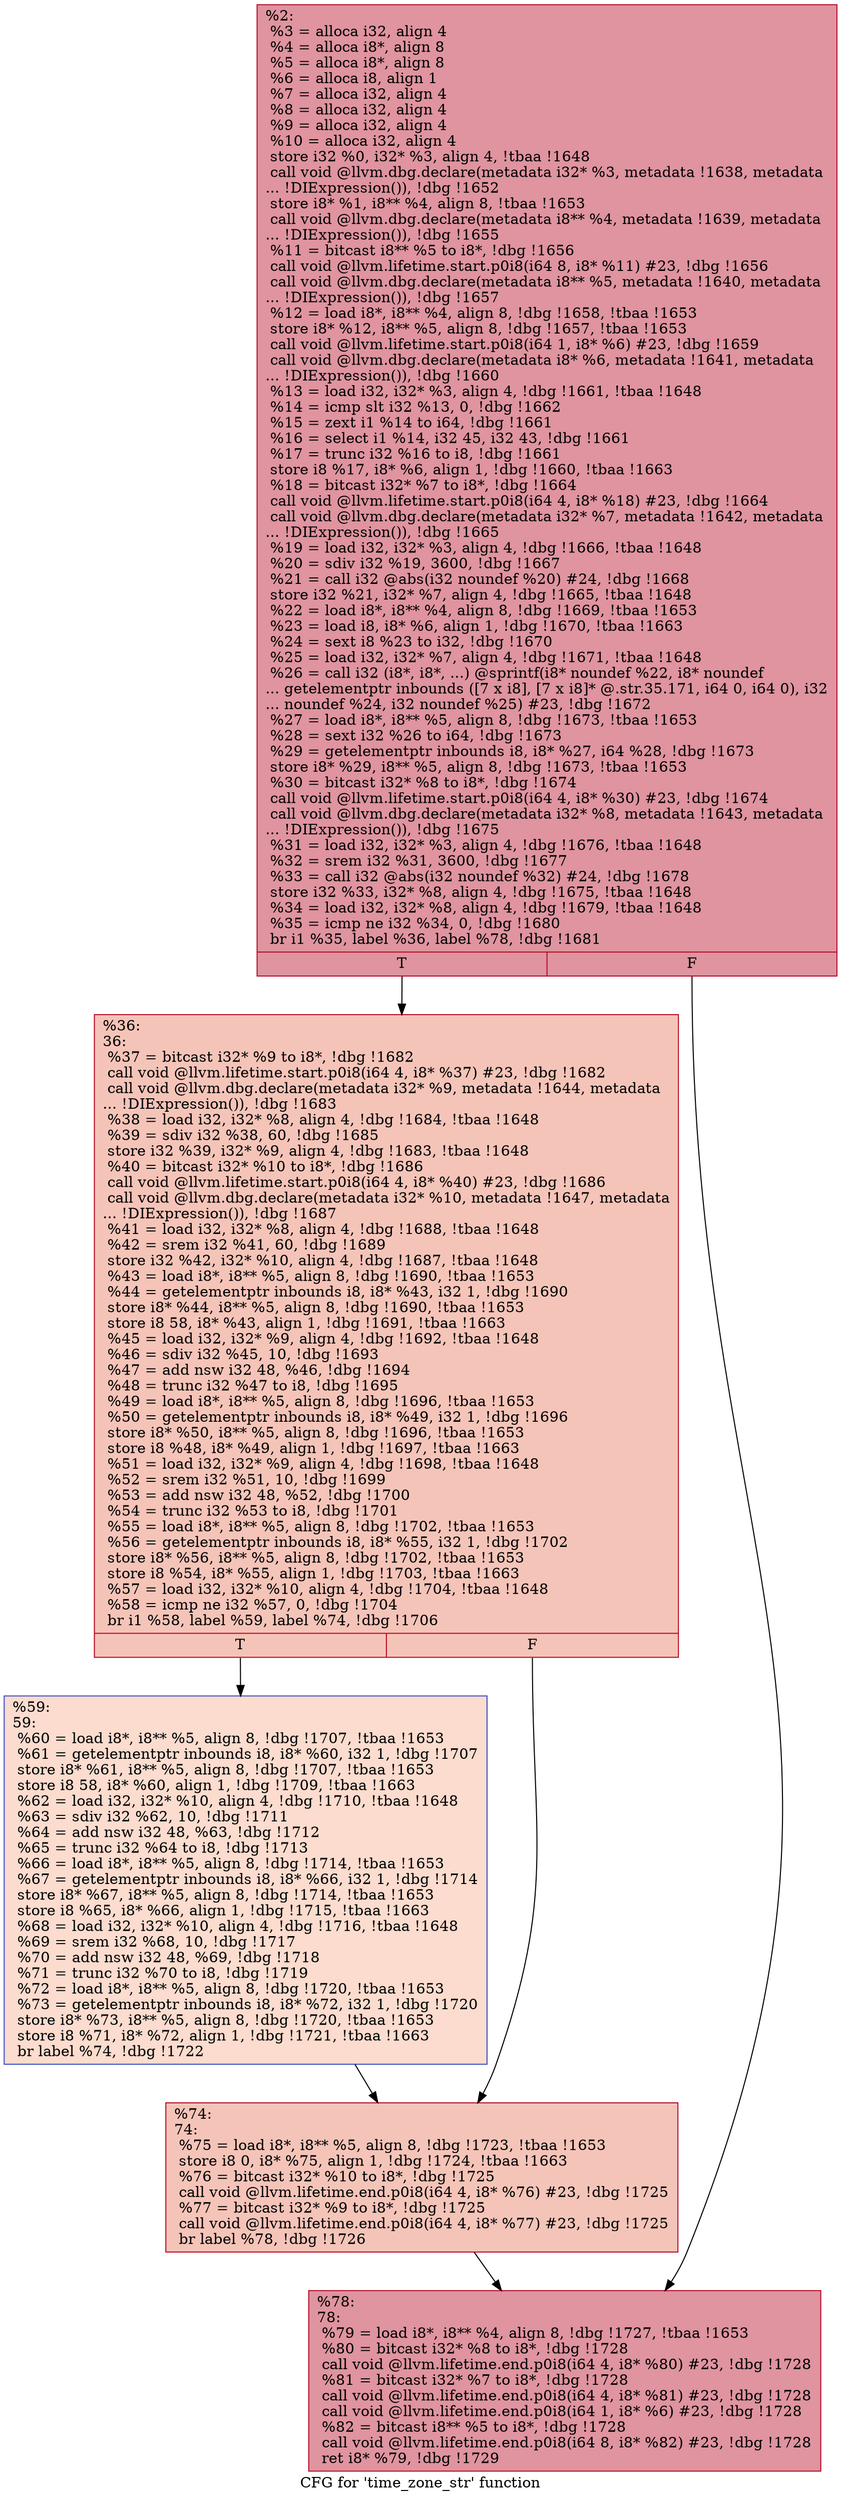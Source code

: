 digraph "CFG for 'time_zone_str' function" {
	label="CFG for 'time_zone_str' function";

	Node0x16e21a0 [shape=record,color="#b70d28ff", style=filled, fillcolor="#b70d2870",label="{%2:\l  %3 = alloca i32, align 4\l  %4 = alloca i8*, align 8\l  %5 = alloca i8*, align 8\l  %6 = alloca i8, align 1\l  %7 = alloca i32, align 4\l  %8 = alloca i32, align 4\l  %9 = alloca i32, align 4\l  %10 = alloca i32, align 4\l  store i32 %0, i32* %3, align 4, !tbaa !1648\l  call void @llvm.dbg.declare(metadata i32* %3, metadata !1638, metadata\l... !DIExpression()), !dbg !1652\l  store i8* %1, i8** %4, align 8, !tbaa !1653\l  call void @llvm.dbg.declare(metadata i8** %4, metadata !1639, metadata\l... !DIExpression()), !dbg !1655\l  %11 = bitcast i8** %5 to i8*, !dbg !1656\l  call void @llvm.lifetime.start.p0i8(i64 8, i8* %11) #23, !dbg !1656\l  call void @llvm.dbg.declare(metadata i8** %5, metadata !1640, metadata\l... !DIExpression()), !dbg !1657\l  %12 = load i8*, i8** %4, align 8, !dbg !1658, !tbaa !1653\l  store i8* %12, i8** %5, align 8, !dbg !1657, !tbaa !1653\l  call void @llvm.lifetime.start.p0i8(i64 1, i8* %6) #23, !dbg !1659\l  call void @llvm.dbg.declare(metadata i8* %6, metadata !1641, metadata\l... !DIExpression()), !dbg !1660\l  %13 = load i32, i32* %3, align 4, !dbg !1661, !tbaa !1648\l  %14 = icmp slt i32 %13, 0, !dbg !1662\l  %15 = zext i1 %14 to i64, !dbg !1661\l  %16 = select i1 %14, i32 45, i32 43, !dbg !1661\l  %17 = trunc i32 %16 to i8, !dbg !1661\l  store i8 %17, i8* %6, align 1, !dbg !1660, !tbaa !1663\l  %18 = bitcast i32* %7 to i8*, !dbg !1664\l  call void @llvm.lifetime.start.p0i8(i64 4, i8* %18) #23, !dbg !1664\l  call void @llvm.dbg.declare(metadata i32* %7, metadata !1642, metadata\l... !DIExpression()), !dbg !1665\l  %19 = load i32, i32* %3, align 4, !dbg !1666, !tbaa !1648\l  %20 = sdiv i32 %19, 3600, !dbg !1667\l  %21 = call i32 @abs(i32 noundef %20) #24, !dbg !1668\l  store i32 %21, i32* %7, align 4, !dbg !1665, !tbaa !1648\l  %22 = load i8*, i8** %4, align 8, !dbg !1669, !tbaa !1653\l  %23 = load i8, i8* %6, align 1, !dbg !1670, !tbaa !1663\l  %24 = sext i8 %23 to i32, !dbg !1670\l  %25 = load i32, i32* %7, align 4, !dbg !1671, !tbaa !1648\l  %26 = call i32 (i8*, i8*, ...) @sprintf(i8* noundef %22, i8* noundef\l... getelementptr inbounds ([7 x i8], [7 x i8]* @.str.35.171, i64 0, i64 0), i32\l... noundef %24, i32 noundef %25) #23, !dbg !1672\l  %27 = load i8*, i8** %5, align 8, !dbg !1673, !tbaa !1653\l  %28 = sext i32 %26 to i64, !dbg !1673\l  %29 = getelementptr inbounds i8, i8* %27, i64 %28, !dbg !1673\l  store i8* %29, i8** %5, align 8, !dbg !1673, !tbaa !1653\l  %30 = bitcast i32* %8 to i8*, !dbg !1674\l  call void @llvm.lifetime.start.p0i8(i64 4, i8* %30) #23, !dbg !1674\l  call void @llvm.dbg.declare(metadata i32* %8, metadata !1643, metadata\l... !DIExpression()), !dbg !1675\l  %31 = load i32, i32* %3, align 4, !dbg !1676, !tbaa !1648\l  %32 = srem i32 %31, 3600, !dbg !1677\l  %33 = call i32 @abs(i32 noundef %32) #24, !dbg !1678\l  store i32 %33, i32* %8, align 4, !dbg !1675, !tbaa !1648\l  %34 = load i32, i32* %8, align 4, !dbg !1679, !tbaa !1648\l  %35 = icmp ne i32 %34, 0, !dbg !1680\l  br i1 %35, label %36, label %78, !dbg !1681\l|{<s0>T|<s1>F}}"];
	Node0x16e21a0:s0 -> Node0x16e2260;
	Node0x16e21a0:s1 -> Node0x16e2350;
	Node0x16e2260 [shape=record,color="#b70d28ff", style=filled, fillcolor="#e97a5f70",label="{%36:\l36:                                               \l  %37 = bitcast i32* %9 to i8*, !dbg !1682\l  call void @llvm.lifetime.start.p0i8(i64 4, i8* %37) #23, !dbg !1682\l  call void @llvm.dbg.declare(metadata i32* %9, metadata !1644, metadata\l... !DIExpression()), !dbg !1683\l  %38 = load i32, i32* %8, align 4, !dbg !1684, !tbaa !1648\l  %39 = sdiv i32 %38, 60, !dbg !1685\l  store i32 %39, i32* %9, align 4, !dbg !1683, !tbaa !1648\l  %40 = bitcast i32* %10 to i8*, !dbg !1686\l  call void @llvm.lifetime.start.p0i8(i64 4, i8* %40) #23, !dbg !1686\l  call void @llvm.dbg.declare(metadata i32* %10, metadata !1647, metadata\l... !DIExpression()), !dbg !1687\l  %41 = load i32, i32* %8, align 4, !dbg !1688, !tbaa !1648\l  %42 = srem i32 %41, 60, !dbg !1689\l  store i32 %42, i32* %10, align 4, !dbg !1687, !tbaa !1648\l  %43 = load i8*, i8** %5, align 8, !dbg !1690, !tbaa !1653\l  %44 = getelementptr inbounds i8, i8* %43, i32 1, !dbg !1690\l  store i8* %44, i8** %5, align 8, !dbg !1690, !tbaa !1653\l  store i8 58, i8* %43, align 1, !dbg !1691, !tbaa !1663\l  %45 = load i32, i32* %9, align 4, !dbg !1692, !tbaa !1648\l  %46 = sdiv i32 %45, 10, !dbg !1693\l  %47 = add nsw i32 48, %46, !dbg !1694\l  %48 = trunc i32 %47 to i8, !dbg !1695\l  %49 = load i8*, i8** %5, align 8, !dbg !1696, !tbaa !1653\l  %50 = getelementptr inbounds i8, i8* %49, i32 1, !dbg !1696\l  store i8* %50, i8** %5, align 8, !dbg !1696, !tbaa !1653\l  store i8 %48, i8* %49, align 1, !dbg !1697, !tbaa !1663\l  %51 = load i32, i32* %9, align 4, !dbg !1698, !tbaa !1648\l  %52 = srem i32 %51, 10, !dbg !1699\l  %53 = add nsw i32 48, %52, !dbg !1700\l  %54 = trunc i32 %53 to i8, !dbg !1701\l  %55 = load i8*, i8** %5, align 8, !dbg !1702, !tbaa !1653\l  %56 = getelementptr inbounds i8, i8* %55, i32 1, !dbg !1702\l  store i8* %56, i8** %5, align 8, !dbg !1702, !tbaa !1653\l  store i8 %54, i8* %55, align 1, !dbg !1703, !tbaa !1663\l  %57 = load i32, i32* %10, align 4, !dbg !1704, !tbaa !1648\l  %58 = icmp ne i32 %57, 0, !dbg !1704\l  br i1 %58, label %59, label %74, !dbg !1706\l|{<s0>T|<s1>F}}"];
	Node0x16e2260:s0 -> Node0x16e22b0;
	Node0x16e2260:s1 -> Node0x16e2300;
	Node0x16e22b0 [shape=record,color="#3d50c3ff", style=filled, fillcolor="#f7af9170",label="{%59:\l59:                                               \l  %60 = load i8*, i8** %5, align 8, !dbg !1707, !tbaa !1653\l  %61 = getelementptr inbounds i8, i8* %60, i32 1, !dbg !1707\l  store i8* %61, i8** %5, align 8, !dbg !1707, !tbaa !1653\l  store i8 58, i8* %60, align 1, !dbg !1709, !tbaa !1663\l  %62 = load i32, i32* %10, align 4, !dbg !1710, !tbaa !1648\l  %63 = sdiv i32 %62, 10, !dbg !1711\l  %64 = add nsw i32 48, %63, !dbg !1712\l  %65 = trunc i32 %64 to i8, !dbg !1713\l  %66 = load i8*, i8** %5, align 8, !dbg !1714, !tbaa !1653\l  %67 = getelementptr inbounds i8, i8* %66, i32 1, !dbg !1714\l  store i8* %67, i8** %5, align 8, !dbg !1714, !tbaa !1653\l  store i8 %65, i8* %66, align 1, !dbg !1715, !tbaa !1663\l  %68 = load i32, i32* %10, align 4, !dbg !1716, !tbaa !1648\l  %69 = srem i32 %68, 10, !dbg !1717\l  %70 = add nsw i32 48, %69, !dbg !1718\l  %71 = trunc i32 %70 to i8, !dbg !1719\l  %72 = load i8*, i8** %5, align 8, !dbg !1720, !tbaa !1653\l  %73 = getelementptr inbounds i8, i8* %72, i32 1, !dbg !1720\l  store i8* %73, i8** %5, align 8, !dbg !1720, !tbaa !1653\l  store i8 %71, i8* %72, align 1, !dbg !1721, !tbaa !1663\l  br label %74, !dbg !1722\l}"];
	Node0x16e22b0 -> Node0x16e2300;
	Node0x16e2300 [shape=record,color="#b70d28ff", style=filled, fillcolor="#e97a5f70",label="{%74:\l74:                                               \l  %75 = load i8*, i8** %5, align 8, !dbg !1723, !tbaa !1653\l  store i8 0, i8* %75, align 1, !dbg !1724, !tbaa !1663\l  %76 = bitcast i32* %10 to i8*, !dbg !1725\l  call void @llvm.lifetime.end.p0i8(i64 4, i8* %76) #23, !dbg !1725\l  %77 = bitcast i32* %9 to i8*, !dbg !1725\l  call void @llvm.lifetime.end.p0i8(i64 4, i8* %77) #23, !dbg !1725\l  br label %78, !dbg !1726\l}"];
	Node0x16e2300 -> Node0x16e2350;
	Node0x16e2350 [shape=record,color="#b70d28ff", style=filled, fillcolor="#b70d2870",label="{%78:\l78:                                               \l  %79 = load i8*, i8** %4, align 8, !dbg !1727, !tbaa !1653\l  %80 = bitcast i32* %8 to i8*, !dbg !1728\l  call void @llvm.lifetime.end.p0i8(i64 4, i8* %80) #23, !dbg !1728\l  %81 = bitcast i32* %7 to i8*, !dbg !1728\l  call void @llvm.lifetime.end.p0i8(i64 4, i8* %81) #23, !dbg !1728\l  call void @llvm.lifetime.end.p0i8(i64 1, i8* %6) #23, !dbg !1728\l  %82 = bitcast i8** %5 to i8*, !dbg !1728\l  call void @llvm.lifetime.end.p0i8(i64 8, i8* %82) #23, !dbg !1728\l  ret i8* %79, !dbg !1729\l}"];
}
